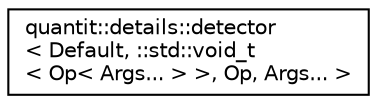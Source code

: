 digraph "Graphical Class Hierarchy"
{
 // LATEX_PDF_SIZE
  edge [fontname="Helvetica",fontsize="10",labelfontname="Helvetica",labelfontsize="10"];
  node [fontname="Helvetica",fontsize="10",shape=record];
  rankdir="LR";
  Node0 [label="quantit::details::detector\l\< Default, ::std::void_t\l\< Op\< Args... \> \>, Op, Args... \>",height=0.2,width=0.4,color="black", fillcolor="white", style="filled",URL="$structquantit_1_1details_1_1detector_3_01Default_00_01_1_1std_1_1void__t_3_01Op_3_01Args_8_8_8_00db8b1790b58b63207c1df117cb08912.html",tooltip=" "];
}
